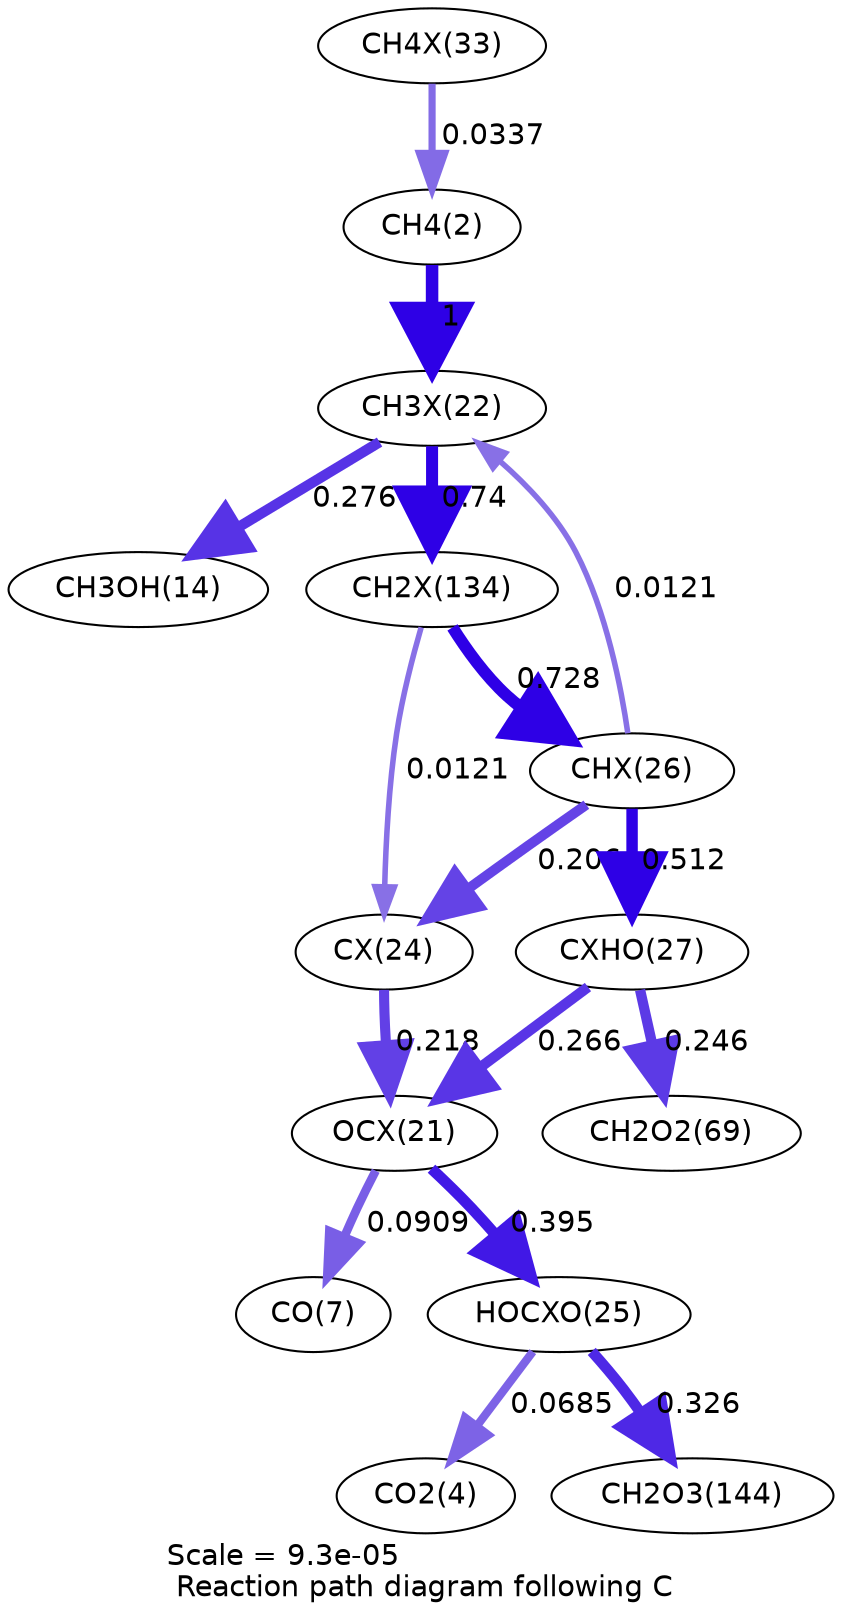 digraph reaction_paths {
center=1;
s34 -> s4[fontname="Helvetica", penwidth=3.44, arrowsize=1.72, color="0.7, 0.534, 0.9"
, label=" 0.0337"];
s4 -> s28[fontname="Helvetica", penwidth=6, arrowsize=3, color="0.7, 1.5, 0.9"
, label=" 1"];
s28 -> s16[fontname="Helvetica", penwidth=5.03, arrowsize=2.51, color="0.7, 0.776, 0.9"
, label=" 0.276"];
s28 -> s43[fontname="Helvetica", penwidth=5.77, arrowsize=2.89, color="0.7, 1.24, 0.9"
, label=" 0.74"];
s32 -> s28[fontname="Helvetica", penwidth=2.67, arrowsize=1.33, color="0.7, 0.512, 0.9"
, label=" 0.0121"];
s43 -> s32[fontname="Helvetica", penwidth=5.76, arrowsize=2.88, color="0.7, 1.23, 0.9"
, label=" 0.728"];
s43 -> s30[fontname="Helvetica", penwidth=2.67, arrowsize=1.33, color="0.7, 0.512, 0.9"
, label=" 0.0121"];
s32 -> s33[fontname="Helvetica", penwidth=5.49, arrowsize=2.75, color="0.7, 1.01, 0.9"
, label=" 0.512"];
s32 -> s30[fontname="Helvetica", penwidth=4.81, arrowsize=2.4, color="0.7, 0.706, 0.9"
, label=" 0.206"];
s33 -> s27[fontname="Helvetica", penwidth=5, arrowsize=2.5, color="0.7, 0.766, 0.9"
, label=" 0.266"];
s33 -> s21[fontname="Helvetica", penwidth=4.94, arrowsize=2.47, color="0.7, 0.746, 0.9"
, label=" 0.246"];
s27 -> s9[fontname="Helvetica", penwidth=4.19, arrowsize=2.09, color="0.7, 0.591, 0.9"
, label=" 0.0909"];
s27 -> s31[fontname="Helvetica", penwidth=5.3, arrowsize=2.65, color="0.7, 0.895, 0.9"
, label=" 0.395"];
s30 -> s27[fontname="Helvetica", penwidth=4.85, arrowsize=2.43, color="0.7, 0.718, 0.9"
, label=" 0.218"];
s31 -> s6[fontname="Helvetica", penwidth=3.98, arrowsize=1.99, color="0.7, 0.568, 0.9"
, label=" 0.0685"];
s31 -> s22[fontname="Helvetica", penwidth=5.15, arrowsize=2.58, color="0.7, 0.826, 0.9"
, label=" 0.326"];
s4 [ fontname="Helvetica", label="CH4(2)"];
s6 [ fontname="Helvetica", label="CO2(4)"];
s9 [ fontname="Helvetica", label="CO(7)"];
s16 [ fontname="Helvetica", label="CH3OH(14)"];
s21 [ fontname="Helvetica", label="CH2O2(69)"];
s22 [ fontname="Helvetica", label="CH2O3(144)"];
s27 [ fontname="Helvetica", label="OCX(21)"];
s28 [ fontname="Helvetica", label="CH3X(22)"];
s30 [ fontname="Helvetica", label="CX(24)"];
s31 [ fontname="Helvetica", label="HOCXO(25)"];
s32 [ fontname="Helvetica", label="CHX(26)"];
s33 [ fontname="Helvetica", label="CXHO(27)"];
s34 [ fontname="Helvetica", label="CH4X(33)"];
s43 [ fontname="Helvetica", label="CH2X(134)"];
 label = "Scale = 9.3e-05\l Reaction path diagram following C";
 fontname = "Helvetica";
}
